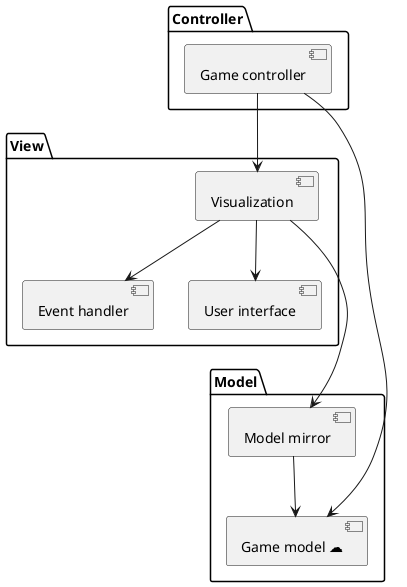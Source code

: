 @startuml
'https://plantuml.com/component-diagram

package "Model" {
    component "Game model ☁" as model
    component "Model mirror" as mirror

    mirror -down-> model
}

package "View" {
    component "Event handler" as event
    component "Visualization" as visualization
    component "User interface" as ui

    visualization -down-> event
    visualization -down-> ui
}

package "Controller" {
    component "Game controller" as controller
}

controller -down-> visualization
controller -down-> model
visualization -down-> mirror
event -[hidden]-> mirror
ui -[hidden]-> mirror

@enduml